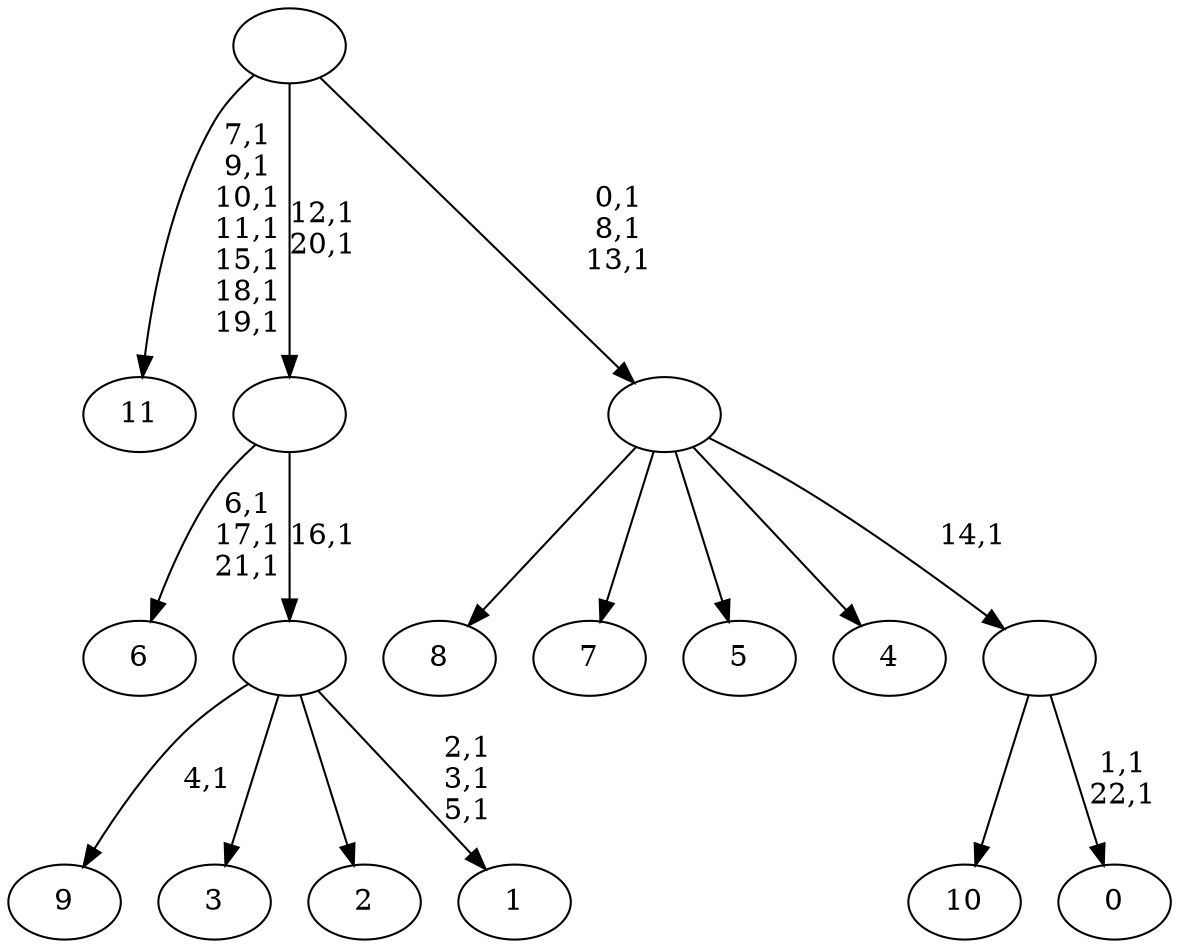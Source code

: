 digraph T {
	35 [label="11"]
	27 [label="10"]
	26 [label="9"]
	24 [label="8"]
	23 [label="7"]
	22 [label="6"]
	18 [label="5"]
	17 [label="4"]
	16 [label="3"]
	15 [label="2"]
	14 [label="1"]
	10 [label=""]
	9 [label=""]
	7 [label="0"]
	4 [label=""]
	3 [label=""]
	0 [label=""]
	10 -> 14 [label="2,1\n3,1\n5,1"]
	10 -> 26 [label="4,1"]
	10 -> 16 [label=""]
	10 -> 15 [label=""]
	9 -> 22 [label="6,1\n17,1\n21,1"]
	9 -> 10 [label="16,1"]
	4 -> 7 [label="1,1\n22,1"]
	4 -> 27 [label=""]
	3 -> 24 [label=""]
	3 -> 23 [label=""]
	3 -> 18 [label=""]
	3 -> 17 [label=""]
	3 -> 4 [label="14,1"]
	0 -> 3 [label="0,1\n8,1\n13,1"]
	0 -> 9 [label="12,1\n20,1"]
	0 -> 35 [label="7,1\n9,1\n10,1\n11,1\n15,1\n18,1\n19,1"]
}
